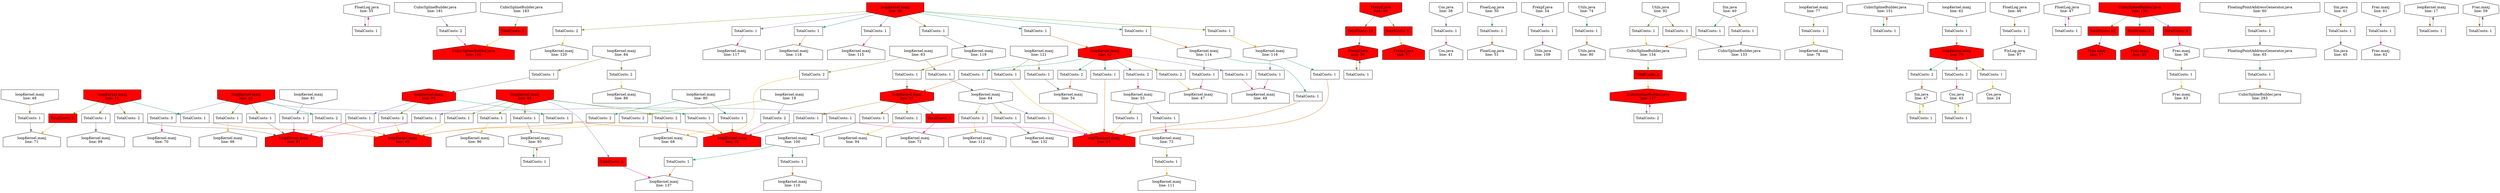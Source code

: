 digraph fifoReportGraph {
	NodeFloatLog55 [shape=hexagon, orientation=90, label="FloatLog.java\nline: 55"];
	NodeCubicSplineBuilder181 [shape=invhouse, label="CubicSplineBuilder.java\nline: 181"];
	NodeloopKernel85 [shape=hexagon, orientation=90, style=filled, fillcolor=red, label="loopKernel.maxj\nline: 85"];
	NodeloopKernel42 [shape=hexagon, orientation=90, style=filled, fillcolor=red, label="loopKernel.maxj\nline: 42"];
	NodeloopKernel86 [shape=house, label="loopKernel.maxj\nline: 86"];
	NodeloopKernel121 [shape=invhouse, label="loopKernel.maxj\nline: 121"];
	NodeCubicSplineBuilder183 [shape=invhouse, label="CubicSplineBuilder.java\nline: 183"];
	NodeFrexpf46 [shape=invhouse, style=filled, fillcolor=red, label="Frexpf.java\nline: 46"];
	NodeloopKernel120 [shape=house, label="loopKernel.maxj\nline: 120"];
	NodeCos38 [shape=invhouse, label="Cos.java\nline: 38"];
	NodeCubicSplineBuilder186 [shape=house, style=filled, fillcolor=red, label="CubicSplineBuilder.java\nline: 186"];
	NodeloopKernel47 [shape=house, label="loopKernel.maxj\nline: 47"];
	NodeloopKernel48 [shape=invhouse, label="loopKernel.maxj\nline: 48"];
	NodeloopKernel49 [shape=house, label="loopKernel.maxj\nline: 49"];
	NodeFloatLog51 [shape=house, label="FloatLog.java\nline: 51"];
	NodeFloatLog50 [shape=invhouse, label="FloatLog.java\nline: 50"];
	NodeUtils109 [shape=house, label="Utils.java\nline: 109"];
	NodeUtils80 [shape=house, label="Utils.java\nline: 80"];
	NodeloopKernel90 [shape=house, style=filled, fillcolor=red, label="loopKernel.maxj\nline: 90"];
	NodeCubicSplineBuilder147 [shape=hexagon, orientation=90, style=filled, fillcolor=red, label="CubicSplineBuilder.java\nline: 147"];
	NodeloopKernel91 [shape=house, style=filled, fillcolor=red, label="loopKernel.maxj\nline: 91"];
	NodeloopKernel92 [shape=house, style=filled, fillcolor=red, label="loopKernel.maxj\nline: 92"];
	NodeloopKernel50 [shape=invhouse, style=filled, fillcolor=red, label="loopKernel.maxj\nline: 50"];
	NodeloopKernel94 [shape=house, label="loopKernel.maxj\nline: 94"];
	NodeloopKernel95 [shape=hexagon, orientation=90, label="loopKernel.maxj\nline: 95"];
	NodeloopKernel51 [shape=invhouse, style=filled, fillcolor=red, label="loopKernel.maxj\nline: 51"];
	NodeloopKernel30 [shape=invhouse, style=filled, fillcolor=red, label="loopKernel.maxj\nline: 30"];
	NodeloopKernel112 [shape=house, label="loopKernel.maxj\nline: 112"];
	NodeloopKernel111 [shape=house, label="loopKernel.maxj\nline: 111"];
	NodeloopKernel110 [shape=house, label="loopKernel.maxj\nline: 110"];
	NodeloopKernel77 [shape=invhouse, label="loopKernel.maxj\nline: 77"];
	NodeCubicSplineBuilder151 [shape=hexagon, orientation=90, label="CubicSplineBuilder.java\nline: 151"];
	NodeloopKernel78 [shape=house, label="loopKernel.maxj\nline: 78"];
	NodeloopKernel79 [shape=hexagon, orientation=90, style=filled, fillcolor=red, label="loopKernel.maxj\nline: 79"];
	NodeFloatLog46 [shape=invhouse, label="FloatLog.java\nline: 46"];
	NodeFloatLog47 [shape=hexagon, orientation=90, label="FloatLog.java\nline: 47"];
	NodeFrac35 [shape=house, style=filled, fillcolor=red, label="Frac.maxj\nline: 35"];
	NodeFixLog97 [shape=house, label="FixLog.java\nline: 97"];
	NodeFrac36 [shape=hexagon, orientation=90, label="Frac.maxj\nline: 36"];
	NodeCos24 [shape=house, label="Cos.java\nline: 24"];
	NodeFloatingPointAddressGenerator65 [shape=hexagon, orientation=90, label="FloatingPointAddressGenerator.java\nline: 65"];
	NodeFloatingPointAddressGenerator60 [shape=invhouse, label="FloatingPointAddressGenerator.java\nline: 60"];
	NodeloopKernel119 [shape=hexagon, orientation=90, label="loopKernel.maxj\nline: 119"];
	NodeloopKernel118 [shape=house, label="loopKernel.maxj\nline: 118"];
	NodeUtils74 [shape=invhouse, label="Utils.java\nline: 74"];
	NodeloopKernel117 [shape=house, label="loopKernel.maxj\nline: 117"];
	NodeloopKernel80 [shape=invhouse, label="loopKernel.maxj\nline: 80"];
	NodeloopKernel116 [shape=hexagon, orientation=90, label="loopKernel.maxj\nline: 116"];
	NodeloopKernel81 [shape=invhouse, label="loopKernel.maxj\nline: 81"];
	NodeloopKernel115 [shape=house, label="loopKernel.maxj\nline: 115"];
	NodeloopKernel114 [shape=hexagon, orientation=90, label="loopKernel.maxj\nline: 114"];
	NodeloopKernel84 [shape=invhouse, label="loopKernel.maxj\nline: 84"];
	NoderngManager18 [shape=house, style=filled, fillcolor=red, label="rngManager.maxj\nline: 18"];
	NodeloopKernel63 [shape=invhouse, label="loopKernel.maxj\nline: 63"];
	NodeloopKernel64 [shape=hexagon, orientation=90, label="loopKernel.maxj\nline: 64"];
	NodeloopKernel100 [shape=hexagon, orientation=90, label="loopKernel.maxj\nline: 100"];
	NodeloopKernel65 [shape=invhouse, style=filled, fillcolor=red, label="loopKernel.maxj\nline: 65"];
	NodeloopKernel68 [shape=house, label="loopKernel.maxj\nline: 68"];
	NodeSin45 [shape=house, label="Sin.java\nline: 45"];
	NodeFrac62 [shape=house, label="Frac.maxj\nline: 62"];
	NodeFrac63 [shape=house, label="Frac.maxj\nline: 63"];
	NodeSin41 [shape=invhouse, label="Sin.java\nline: 41"];
	NodeSin40 [shape=invhouse, label="Sin.java\nline: 40"];
	NodeFrac61 [shape=invhouse, label="Frac.maxj\nline: 61"];
	NodeloopKernel70 [shape=house, label="loopKernel.maxj\nline: 70"];
	NodeloopKernel71 [shape=house, label="loopKernel.maxj\nline: 71"];
	NodeSin47 [shape=hexagon, orientation=90, label="Sin.java\nline: 47"];
	NodeloopKernel72 [shape=house, label="loopKernel.maxj\nline: 72"];
	NodeloopKernel73 [shape=hexagon, orientation=90, label="loopKernel.maxj\nline: 73"];
	NodeloopKernel52 [shape=hexagon, orientation=90, style=filled, fillcolor=red, label="loopKernel.maxj\nline: 52"];
	NodeloopKernel96 [shape=house, label="loopKernel.maxj\nline: 96"];
	NodeloopKernel53 [shape=hexagon, orientation=90, label="loopKernel.maxj\nline: 53"];
	NodeloopKernel54 [shape=house, label="loopKernel.maxj\nline: 54"];
	NodeloopKernel132 [shape=house, label="loopKernel.maxj\nline: 132"];
	NodeloopKernel98 [shape=house, label="loopKernel.maxj\nline: 98"];
	NodeFrexpf57 [shape=house, style=filled, fillcolor=red, label="Frexpf.java\nline: 57"];
	NodeCubicSplineBuilder293 [shape=house, label="CubicSplineBuilder.java\nline: 293"];
	NodeloopKernel99 [shape=house, label="loopKernel.maxj\nline: 99"];
	NodeFrexpf56 [shape=hexagon, orientation=90, style=filled, fillcolor=red, label="Frexpf.java\nline: 56"];
	NodeCubicSplineBuilder130 [shape=invhouse, style=filled, fillcolor=red, label="CubicSplineBuilder.java\nline: 130"];
	NodeCubicSplineBuilder133 [shape=house, label="CubicSplineBuilder.java\nline: 133"];
	NodeloopKernel17 [shape=hexagon, orientation=90, label="loopKernel.maxj\nline: 17"];
	NodeFrac59 [shape=hexagon, orientation=90, label="Frac.maxj\nline: 59"];
	NodeloopKernel18 [shape=invhouse, label="loopKernel.maxj\nline: 18"];
	NodeCos41 [shape=house, label="Cos.java\nline: 41"];
	NodeFrac57 [shape=house, style=filled, fillcolor=red, label="Frac.maxj\nline: 57"];
	NodeCos43 [shape=hexagon, orientation=90, label="Cos.java\nline: 43"];
	NodeFrexpf54 [shape=invhouse, label="Frexpf.java\nline: 54"];
	NodeCubicSplineBuilder134 [shape=hexagon, orientation=90, label="CubicSplineBuilder.java\nline: 134"];
	NodeloopKernel137 [shape=house, label="loopKernel.maxj\nline: 137"];
	NodeUtils92 [shape=invhouse, label="Utils.java\nline: 92"];
	NodeloopKernel62 [shape=invhouse, label="loopKernel.maxj\nline: 62"];
	NodeCubicSplineBuilder130NodeFrac57FIFO [shape=box, style=filled, fillcolor=red, label="TotalCosts: 82 \n"];
	NodeFrexpf46NodeFrexpf56FIFO [shape=box, style=filled, fillcolor=red, label="TotalCosts: 10 \n"];
	NodeFrexpf46NodeFrexpf57FIFO [shape=box, style=filled, fillcolor=red, label="TotalCosts: 5 \n"];
	NodeCubicSplineBuilder134NodeCubicSplineBuilder147FIFO [shape=box, style=filled, fillcolor=red, label="TotalCosts: 4 \n"];
	NodeCubicSplineBuilder130NodeFrac35FIFO [shape=box, style=filled, fillcolor=red, label="TotalCosts: 4 \n"];
	NodeCubicSplineBuilder130NodeFrac36FIFO [shape=box, style=filled, fillcolor=red, label="TotalCosts: 4 \n"];
	NodeloopKernel51NodeloopKernel71FIFO [shape=box, style=filled, fillcolor=red, label="TotalCosts: 3 \n"];
	NodeloopKernel65NodeloopKernel137FIFO [shape=box, style=filled, fillcolor=red, label="TotalCosts: 3 \n"];
	NodeloopKernel52NodeloopKernel72FIFO [shape=box, style=filled, fillcolor=red, label="TotalCosts: 3 \n"];
	NodeCubicSplineBuilder183NodeCubicSplineBuilder186FIFO [shape=box, style=filled, fillcolor=red, label="TotalCosts: 3 \n"];
	NodeloopKernel50NodeloopKernel70FIFO [shape=box, label="TotalCosts: 3 \n"];
	NodeloopKernel79NodeSin47FIFO [shape=box, label="TotalCosts: 2 \n"];
	NodeloopKernel63NodeloopKernel68FIFO [shape=box, label="TotalCosts: 2 \n"];
	NodeCubicSplineBuilder181NodeCubicSplineBuilder186FIFO [shape=box, label="TotalCosts: 2 \n"];
	NodeloopKernel85NodeloopKernel90FIFO [shape=box, label="TotalCosts: 2 \n"];
	NodeloopKernel42NodeloopKernel47FIFO [shape=box, label="TotalCosts: 2 \n"];
	NodeloopKernel30NodeloopKernel120FIFO [shape=box, label="TotalCosts: 2 \n"];
	NodeloopKernel50NodeloopKernel90FIFO [shape=box, label="TotalCosts: 2 \n"];
	NodeloopKernel18NodeloopKernel92FIFO [shape=box, label="TotalCosts: 2 \n"];
	NodeloopKernel18NodeloopKernel90FIFO [shape=box, label="TotalCosts: 2 \n"];
	NodeloopKernel79NodeCos43FIFO [shape=box, label="TotalCosts: 2 \n"];
	NodeloopKernel65NodeloopKernel68FIFO [shape=box, label="TotalCosts: 2 \n"];
	NodeloopKernel42NodeloopKernel54FIFO [shape=box, label="TotalCosts: 2 \n"];
	NodeloopKernel42NodeloopKernel53FIFO [shape=box, label="TotalCosts: 2 \n"];
	NodeloopKernel64NodeloopKernel112FIFO [shape=box, label="TotalCosts: 2 \n"];
	NodeloopKernel51NodeloopKernel91FIFO [shape=box, label="TotalCosts: 2 \n"];
	NodeCubicSplineBuilder147NodeCubicSplineBuilder147FIFO [shape=box, label="TotalCosts: 2 \n"];
	NodeloopKernel80NodeloopKernel90FIFO [shape=box, label="TotalCosts: 2 \n"];
	NodeloopKernel84NodeloopKernel86FIFO [shape=box, label="TotalCosts: 2 \n"];
	NodeFloatLog55NodeFloatLog55FIFO [shape=box, label="TotalCosts: 1 \n"];
	NodeUtils92NodeCubicSplineBuilder134FIFO [shape=box, label="TotalCosts: 1 \n"];
	NodeloopKernel30NodeloopKernel119FIFO [shape=box, label="TotalCosts: 1 \n"];
	NodeloopKernel62NodeloopKernel79FIFO [shape=box, label="TotalCosts: 1 \n"];
	NodeloopKernel30NodeloopKernel117FIFO [shape=box, label="TotalCosts: 1 \n"];
	NodeUtils92NodeCubicSplineBuilder133FIFO [shape=box, label="TotalCosts: 1 \n"];
	NodeloopKernel30NodeloopKernel118FIFO [shape=box, label="TotalCosts: 1 \n"];
	NodeloopKernel30NodeloopKernel115FIFO [shape=box, label="TotalCosts: 1 \n"];
	NodeloopKernel30NodeloopKernel116FIFO [shape=box, label="TotalCosts: 1 \n"];
	NodeloopKernel63NodeloopKernel64FIFO [shape=box, label="TotalCosts: 1 \n"];
	NodeloopKernel30NodeloopKernel114FIFO [shape=box, label="TotalCosts: 1 \n"];
	NodeloopKernel64NodeloopKernel132FIFO [shape=box, label="TotalCosts: 1 \n"];
	NodeloopKernel85NodeloopKernel92FIFO [shape=box, label="TotalCosts: 1 \n"];
	NodeloopKernel85NodeloopKernel91FIFO [shape=box, label="TotalCosts: 1 \n"];
	NodeSin40NodeCubicSplineBuilder133FIFO [shape=box, label="TotalCosts: 1 \n"];
	NodeSin40NodeCubicSplineBuilder134FIFO [shape=box, label="TotalCosts: 1 \n"];
	NodeloopKernel42NodeloopKernel49FIFO [shape=box, label="TotalCosts: 1 \n"];
	NodeloopKernel30NodeloopKernel42FIFO [shape=box, label="TotalCosts: 1 \n"];
	NodeloopKernel17NodeloopKernel17FIFO [shape=box, label="TotalCosts: 1 \n"];
	NodeloopKernel42NodeloopKernel52FIFO [shape=box, label="TotalCosts: 1 \n"];
	NodeloopKernel50NodeloopKernel91FIFO [shape=box, label="TotalCosts: 1 \n"];
	NodeloopKernel50NoderngManager18FIFO [shape=box, label="TotalCosts: 1 \n"];
	NodeloopKernel48NodeloopKernel71FIFO [shape=box, label="TotalCosts: 1 \n"];
	NodeloopKernel100NodeloopKernel110FIFO [shape=box, label="TotalCosts: 1 \n"];
	NodeloopKernel119NodeloopKernel52FIFO [shape=box, label="TotalCosts: 1 \n"];
	NodeUtils74NodeUtils80FIFO [shape=box, label="TotalCosts: 1 \n"];
	NodeloopKernel50NodeloopKernel98FIFO [shape=box, label="TotalCosts: 1 \n"];
	NodeFloatingPointAddressGenerator65NodeCubicSplineBuilder293FIFO [shape=box, label="TotalCosts: 1 \n"];
	NodeloopKernel53NodeloopKernel73FIFO [shape=box, label="TotalCosts: 1 \n"];
	NodeloopKernel53NoderngManager18FIFO [shape=box, label="TotalCosts: 1 \n"];
	NodeloopKernel51NodeloopKernel90FIFO [shape=box, label="TotalCosts: 1 \n"];
	NodeFrac59NodeFrac59FIFO [shape=box, label="TotalCosts: 1 \n"];
	NodeloopKernel116NoderngManager18FIFO [shape=box, label="TotalCosts: 1 \n"];
	NodeloopKernel114NodeloopKernel47FIFO [shape=box, label="TotalCosts: 1 \n"];
	NodeFrac36NodeFrac63FIFO [shape=box, label="TotalCosts: 1 \n"];
	NodeloopKernel51NodeloopKernel99FIFO [shape=box, label="TotalCosts: 1 \n"];
	NodeloopKernel77NodeloopKernel78FIFO [shape=box, label="TotalCosts: 1 \n"];
	NodeFrexpf56NodeFrexpf56FIFO [shape=box, label="TotalCosts: 1 \n"];
	NodeloopKernel64NoderngManager18FIFO [shape=box, label="TotalCosts: 1 \n"];
	NodeloopKernel52NodeloopKernel94FIFO [shape=box, label="TotalCosts: 1 \n"];
	NodeloopKernel52NodeloopKernel92FIFO [shape=box, label="TotalCosts: 1 \n"];
	NodeCubicSplineBuilder151NodeCubicSplineBuilder151FIFO [shape=box, label="TotalCosts: 1 \n"];
	NodeCos38NodeCos41FIFO [shape=box, label="TotalCosts: 1 \n"];
	NodeloopKernel121NoderngManager18FIFO [shape=box, label="TotalCosts: 1 \n"];
	NodeFloatingPointAddressGenerator60NodeFloatingPointAddressGenerator65FIFO [shape=box, label="TotalCosts: 1 \n"];
	NodeloopKernel80NodeloopKernel92FIFO [shape=box, label="TotalCosts: 1 \n"];
	NodeloopKernel81NodeloopKernel91FIFO [shape=box, label="TotalCosts: 1 \n"];
	NodeloopKernel65NodeloopKernel96FIFO [shape=box, label="TotalCosts: 1 \n"];
	NodeloopKernel65NodeloopKernel95FIFO [shape=box, label="TotalCosts: 1 \n"];
	NodeloopKernel65NodeloopKernel92FIFO [shape=box, label="TotalCosts: 1 \n"];
	NodeloopKernel65NodeloopKernel91FIFO [shape=box, label="TotalCosts: 1 \n"];
	NodeloopKernel65NodeloopKernel90FIFO [shape=box, label="TotalCosts: 1 \n"];
	NodeSin41NodeSin45FIFO [shape=box, label="TotalCosts: 1 \n"];
	NodeloopKernel114NoderngManager18FIFO [shape=box, label="TotalCosts: 1 \n"];
	NodeloopKernel116NodeloopKernel49FIFO [shape=box, label="TotalCosts: 1 \n"];
	NodeCos43NodeCos43FIFO [shape=box, label="TotalCosts: 1 \n"];
	NodeloopKernel52NodeloopKernel100FIFO [shape=box, label="TotalCosts: 1 \n"];
	NodeloopKernel42NoderngManager18FIFO [shape=box, label="TotalCosts: 1 \n"];
	NodeFrac61NodeFrac62FIFO [shape=box, label="TotalCosts: 1 \n"];
	NodeloopKernel79NodeCos24FIFO [shape=box, label="TotalCosts: 1 \n"];
	NodeFloatLog46NodeFixLog97FIFO [shape=box, label="TotalCosts: 1 \n"];
	NodeloopKernel100NodeloopKernel137FIFO [shape=box, label="TotalCosts: 1 \n"];
	NodeFrexpf54NodeUtils109FIFO [shape=box, label="TotalCosts: 1 \n"];
	NodeSin47NodeSin47FIFO [shape=box, label="TotalCosts: 1 \n"];
	NodeloopKernel121NodeloopKernel54FIFO [shape=box, label="TotalCosts: 1 \n"];
	NodeFloatLog50NodeFloatLog51FIFO [shape=box, label="TotalCosts: 1 \n"];
	NodeFloatLog47NodeFloatLog47FIFO [shape=box, label="TotalCosts: 1 \n"];
	NodeloopKernel84NodeloopKernel85FIFO [shape=box, label="TotalCosts: 1 \n"];
	NodeloopKernel95NodeloopKernel95FIFO [shape=box, label="TotalCosts: 1 \n"];
	NodeloopKernel73NodeloopKernel111FIFO [shape=box, label="TotalCosts: 1 \n"];
	NodeloopKernel79 -> NodeloopKernel79NodeSin47FIFO[color="/dark28/1"]
	NodeloopKernel79NodeSin47FIFO -> NodeSin47[color="/dark28/2"]
	NodeFloatLog55 -> NodeFloatLog55NodeFloatLog55FIFO[color="/dark28/3"]
	NodeFloatLog55NodeFloatLog55FIFO -> NodeFloatLog55[color="/dark28/4"]
	NodeUtils92 -> NodeUtils92NodeCubicSplineBuilder134FIFO[color="/dark28/5"]
	NodeUtils92NodeCubicSplineBuilder134FIFO -> NodeCubicSplineBuilder134[color="/dark28/6"]
	NodeloopKernel30 -> NodeloopKernel30NodeloopKernel119FIFO[color="/dark28/7"]
	NodeloopKernel30NodeloopKernel119FIFO -> NodeloopKernel119[color="/dark28/8"]
	NodeloopKernel62 -> NodeloopKernel62NodeloopKernel79FIFO[color="/dark28/1"]
	NodeloopKernel62NodeloopKernel79FIFO -> NodeloopKernel79[color="/dark28/2"]
	NodeloopKernel30 -> NodeloopKernel30NodeloopKernel117FIFO[color="/dark28/3"]
	NodeloopKernel30NodeloopKernel117FIFO -> NodeloopKernel117[color="/dark28/4"]
	NodeloopKernel63 -> NodeloopKernel63NodeloopKernel68FIFO[color="/dark28/5"]
	NodeloopKernel63NodeloopKernel68FIFO -> NodeloopKernel68[color="/dark28/6"]
	NodeUtils92 -> NodeUtils92NodeCubicSplineBuilder133FIFO[color="/dark28/7"]
	NodeUtils92NodeCubicSplineBuilder133FIFO -> NodeCubicSplineBuilder133[color="/dark28/8"]
	NodeloopKernel30 -> NodeloopKernel30NodeloopKernel118FIFO[color="/dark28/1"]
	NodeloopKernel30NodeloopKernel118FIFO -> NodeloopKernel118[color="/dark28/2"]
	NodeloopKernel30 -> NodeloopKernel30NodeloopKernel115FIFO[color="/dark28/3"]
	NodeloopKernel30NodeloopKernel115FIFO -> NodeloopKernel115[color="/dark28/4"]
	NodeloopKernel30 -> NodeloopKernel30NodeloopKernel116FIFO[color="/dark28/5"]
	NodeloopKernel30NodeloopKernel116FIFO -> NodeloopKernel116[color="/dark28/6"]
	NodeloopKernel63 -> NodeloopKernel63NodeloopKernel64FIFO[color="/dark28/7"]
	NodeloopKernel63NodeloopKernel64FIFO -> NodeloopKernel64[color="/dark28/8"]
	NodeloopKernel30 -> NodeloopKernel30NodeloopKernel114FIFO[color="/dark28/1"]
	NodeloopKernel30NodeloopKernel114FIFO -> NodeloopKernel114[color="/dark28/2"]
	NodeCubicSplineBuilder181 -> NodeCubicSplineBuilder181NodeCubicSplineBuilder186FIFO[color="/dark28/3"]
	NodeCubicSplineBuilder181NodeCubicSplineBuilder186FIFO -> NodeCubicSplineBuilder186[color="/dark28/4"]
	NodeloopKernel51 -> NodeloopKernel51NodeloopKernel71FIFO[color="/dark28/5"]
	NodeloopKernel51NodeloopKernel71FIFO -> NodeloopKernel71[color="/dark28/6"]
	NodeloopKernel64 -> NodeloopKernel64NodeloopKernel132FIFO[color="/dark28/7"]
	NodeloopKernel64NodeloopKernel132FIFO -> NodeloopKernel132[color="/dark28/8"]
	NodeloopKernel85 -> NodeloopKernel85NodeloopKernel92FIFO[color="/dark28/1"]
	NodeloopKernel85NodeloopKernel92FIFO -> NodeloopKernel92[color="/dark28/2"]
	NodeloopKernel85 -> NodeloopKernel85NodeloopKernel91FIFO[color="/dark28/3"]
	NodeloopKernel85NodeloopKernel91FIFO -> NodeloopKernel91[color="/dark28/4"]
	NodeloopKernel85 -> NodeloopKernel85NodeloopKernel90FIFO[color="/dark28/5"]
	NodeloopKernel85NodeloopKernel90FIFO -> NodeloopKernel90[color="/dark28/6"]
	NodeSin40 -> NodeSin40NodeCubicSplineBuilder133FIFO[color="/dark28/7"]
	NodeSin40NodeCubicSplineBuilder133FIFO -> NodeCubicSplineBuilder133[color="/dark28/8"]
	NodeSin40 -> NodeSin40NodeCubicSplineBuilder134FIFO[color="/dark28/1"]
	NodeSin40NodeCubicSplineBuilder134FIFO -> NodeCubicSplineBuilder134[color="/dark28/2"]
	NodeloopKernel42 -> NodeloopKernel42NodeloopKernel49FIFO[color="/dark28/3"]
	NodeloopKernel42NodeloopKernel49FIFO -> NodeloopKernel49[color="/dark28/4"]
	NodeloopKernel42 -> NodeloopKernel42NodeloopKernel47FIFO[color="/dark28/5"]
	NodeloopKernel42NodeloopKernel47FIFO -> NodeloopKernel47[color="/dark28/6"]
	NodeCubicSplineBuilder130 -> NodeCubicSplineBuilder130NodeFrac57FIFO[color="/dark28/7"]
	NodeCubicSplineBuilder130NodeFrac57FIFO -> NodeFrac57[color="/dark28/8"]
	NodeloopKernel30 -> NodeloopKernel30NodeloopKernel42FIFO[color="/dark28/1"]
	NodeloopKernel30NodeloopKernel42FIFO -> NodeloopKernel42[color="/dark28/2"]
	NodeloopKernel65 -> NodeloopKernel65NodeloopKernel137FIFO[color="/dark28/3"]
	NodeloopKernel65NodeloopKernel137FIFO -> NodeloopKernel137[color="/dark28/4"]
	NodeFrexpf46 -> NodeFrexpf46NodeFrexpf57FIFO[color="/dark28/5"]
	NodeFrexpf46NodeFrexpf57FIFO -> NodeFrexpf57[color="/dark28/6"]
	NodeloopKernel17 -> NodeloopKernel17NodeloopKernel17FIFO[color="/dark28/7"]
	NodeloopKernel17NodeloopKernel17FIFO -> NodeloopKernel17[color="/dark28/8"]
	NodeloopKernel42 -> NodeloopKernel42NodeloopKernel52FIFO[color="/dark28/1"]
	NodeloopKernel42NodeloopKernel52FIFO -> NodeloopKernel52[color="/dark28/2"]
	NodeloopKernel52 -> NodeloopKernel52NodeloopKernel72FIFO[color="/dark28/3"]
	NodeloopKernel52NodeloopKernel72FIFO -> NodeloopKernel72[color="/dark28/4"]
	NodeloopKernel30 -> NodeloopKernel30NodeloopKernel120FIFO[color="/dark28/5"]
	NodeloopKernel30NodeloopKernel120FIFO -> NodeloopKernel120[color="/dark28/6"]
	NodeloopKernel50 -> NodeloopKernel50NodeloopKernel91FIFO[color="/dark28/7"]
	NodeloopKernel50NodeloopKernel91FIFO -> NodeloopKernel91[color="/dark28/8"]
	NodeloopKernel50 -> NodeloopKernel50NodeloopKernel90FIFO[color="/dark28/1"]
	NodeloopKernel50NodeloopKernel90FIFO -> NodeloopKernel90[color="/dark28/2"]
	NodeloopKernel50 -> NodeloopKernel50NoderngManager18FIFO[color="/dark28/3"]
	NodeloopKernel50NoderngManager18FIFO -> NoderngManager18[color="/dark28/4"]
	NodeCubicSplineBuilder134 -> NodeCubicSplineBuilder134NodeCubicSplineBuilder147FIFO[color="/dark28/5"]
	NodeCubicSplineBuilder134NodeCubicSplineBuilder147FIFO -> NodeCubicSplineBuilder147[color="/dark28/6"]
	NodeloopKernel48 -> NodeloopKernel48NodeloopKernel71FIFO[color="/dark28/7"]
	NodeloopKernel48NodeloopKernel71FIFO -> NodeloopKernel71[color="/dark28/8"]
	NodeloopKernel100 -> NodeloopKernel100NodeloopKernel110FIFO[color="/dark28/1"]
	NodeloopKernel100NodeloopKernel110FIFO -> NodeloopKernel110[color="/dark28/2"]
	NodeloopKernel18 -> NodeloopKernel18NodeloopKernel92FIFO[color="/dark28/3"]
	NodeloopKernel18NodeloopKernel92FIFO -> NodeloopKernel92[color="/dark28/4"]
	NodeloopKernel18 -> NodeloopKernel18NodeloopKernel90FIFO[color="/dark28/5"]
	NodeloopKernel18NodeloopKernel90FIFO -> NodeloopKernel90[color="/dark28/6"]
	NodeloopKernel119 -> NodeloopKernel119NodeloopKernel52FIFO[color="/dark28/7"]
	NodeloopKernel119NodeloopKernel52FIFO -> NodeloopKernel52[color="/dark28/8"]
	NodeUtils74 -> NodeUtils74NodeUtils80FIFO[color="/dark28/1"]
	NodeUtils74NodeUtils80FIFO -> NodeUtils80[color="/dark28/2"]
	NodeloopKernel79 -> NodeloopKernel79NodeCos43FIFO[color="/dark28/3"]
	NodeloopKernel79NodeCos43FIFO -> NodeCos43[color="/dark28/4"]
	NodeloopKernel50 -> NodeloopKernel50NodeloopKernel98FIFO[color="/dark28/5"]
	NodeloopKernel50NodeloopKernel98FIFO -> NodeloopKernel98[color="/dark28/6"]
	NodeloopKernel65 -> NodeloopKernel65NodeloopKernel68FIFO[color="/dark28/7"]
	NodeloopKernel65NodeloopKernel68FIFO -> NodeloopKernel68[color="/dark28/8"]
	NodeloopKernel42 -> NodeloopKernel42NodeloopKernel54FIFO[color="/dark28/1"]
	NodeloopKernel42NodeloopKernel54FIFO -> NodeloopKernel54[color="/dark28/2"]
	NodeloopKernel42 -> NodeloopKernel42NodeloopKernel53FIFO[color="/dark28/3"]
	NodeloopKernel42NodeloopKernel53FIFO -> NodeloopKernel53[color="/dark28/4"]
	NodeloopKernel64 -> NodeloopKernel64NodeloopKernel112FIFO[color="/dark28/5"]
	NodeloopKernel64NodeloopKernel112FIFO -> NodeloopKernel112[color="/dark28/6"]
	NodeFrexpf46 -> NodeFrexpf46NodeFrexpf56FIFO[color="/dark28/7"]
	NodeFrexpf46NodeFrexpf56FIFO -> NodeFrexpf56[color="/dark28/8"]
	NodeFloatingPointAddressGenerator65 -> NodeFloatingPointAddressGenerator65NodeCubicSplineBuilder293FIFO[color="/dark28/1"]
	NodeFloatingPointAddressGenerator65NodeCubicSplineBuilder293FIFO -> NodeCubicSplineBuilder293[color="/dark28/2"]
	NodeloopKernel53 -> NodeloopKernel53NodeloopKernel73FIFO[color="/dark28/3"]
	NodeloopKernel53NodeloopKernel73FIFO -> NodeloopKernel73[color="/dark28/4"]
	NodeloopKernel53 -> NodeloopKernel53NoderngManager18FIFO[color="/dark28/5"]
	NodeloopKernel53NoderngManager18FIFO -> NoderngManager18[color="/dark28/6"]
	NodeloopKernel51 -> NodeloopKernel51NodeloopKernel91FIFO[color="/dark28/7"]
	NodeloopKernel51NodeloopKernel91FIFO -> NodeloopKernel91[color="/dark28/8"]
	NodeloopKernel51 -> NodeloopKernel51NodeloopKernel90FIFO[color="/dark28/1"]
	NodeloopKernel51NodeloopKernel90FIFO -> NodeloopKernel90[color="/dark28/2"]
	NodeCubicSplineBuilder147 -> NodeCubicSplineBuilder147NodeCubicSplineBuilder147FIFO[color="/dark28/3"]
	NodeCubicSplineBuilder147NodeCubicSplineBuilder147FIFO -> NodeCubicSplineBuilder147[color="/dark28/4"]
	NodeCubicSplineBuilder183 -> NodeCubicSplineBuilder183NodeCubicSplineBuilder186FIFO[color="/dark28/5"]
	NodeCubicSplineBuilder183NodeCubicSplineBuilder186FIFO -> NodeCubicSplineBuilder186[color="/dark28/6"]
	NodeFrac59 -> NodeFrac59NodeFrac59FIFO[color="/dark28/7"]
	NodeFrac59NodeFrac59FIFO -> NodeFrac59[color="/dark28/8"]
	NodeloopKernel116 -> NodeloopKernel116NoderngManager18FIFO[color="/dark28/1"]
	NodeloopKernel116NoderngManager18FIFO -> NoderngManager18[color="/dark28/2"]
	NodeloopKernel114 -> NodeloopKernel114NodeloopKernel47FIFO[color="/dark28/3"]
	NodeloopKernel114NodeloopKernel47FIFO -> NodeloopKernel47[color="/dark28/4"]
	NodeFrac36 -> NodeFrac36NodeFrac63FIFO[color="/dark28/5"]
	NodeFrac36NodeFrac63FIFO -> NodeFrac63[color="/dark28/6"]
	NodeloopKernel51 -> NodeloopKernel51NodeloopKernel99FIFO[color="/dark28/7"]
	NodeloopKernel51NodeloopKernel99FIFO -> NodeloopKernel99[color="/dark28/8"]
	NodeCubicSplineBuilder130 -> NodeCubicSplineBuilder130NodeFrac35FIFO[color="/dark28/1"]
	NodeCubicSplineBuilder130NodeFrac35FIFO -> NodeFrac35[color="/dark28/2"]
	NodeCubicSplineBuilder130 -> NodeCubicSplineBuilder130NodeFrac36FIFO[color="/dark28/3"]
	NodeCubicSplineBuilder130NodeFrac36FIFO -> NodeFrac36[color="/dark28/4"]
	NodeloopKernel77 -> NodeloopKernel77NodeloopKernel78FIFO[color="/dark28/5"]
	NodeloopKernel77NodeloopKernel78FIFO -> NodeloopKernel78[color="/dark28/6"]
	NodeFrexpf56 -> NodeFrexpf56NodeFrexpf56FIFO[color="/dark28/7"]
	NodeFrexpf56NodeFrexpf56FIFO -> NodeFrexpf56[color="/dark28/8"]
	NodeloopKernel80 -> NodeloopKernel80NodeloopKernel90FIFO[color="/dark28/1"]
	NodeloopKernel80NodeloopKernel90FIFO -> NodeloopKernel90[color="/dark28/2"]
	NodeloopKernel64 -> NodeloopKernel64NoderngManager18FIFO[color="/dark28/3"]
	NodeloopKernel64NoderngManager18FIFO -> NoderngManager18[color="/dark28/4"]
	NodeloopKernel52 -> NodeloopKernel52NodeloopKernel94FIFO[color="/dark28/5"]
	NodeloopKernel52NodeloopKernel94FIFO -> NodeloopKernel94[color="/dark28/6"]
	NodeloopKernel52 -> NodeloopKernel52NodeloopKernel92FIFO[color="/dark28/7"]
	NodeloopKernel52NodeloopKernel92FIFO -> NodeloopKernel92[color="/dark28/8"]
	NodeCubicSplineBuilder151 -> NodeCubicSplineBuilder151NodeCubicSplineBuilder151FIFO[color="/dark28/1"]
	NodeCubicSplineBuilder151NodeCubicSplineBuilder151FIFO -> NodeCubicSplineBuilder151[color="/dark28/2"]
	NodeCos38 -> NodeCos38NodeCos41FIFO[color="/dark28/3"]
	NodeCos38NodeCos41FIFO -> NodeCos41[color="/dark28/4"]
	NodeloopKernel121 -> NodeloopKernel121NoderngManager18FIFO[color="/dark28/5"]
	NodeloopKernel121NoderngManager18FIFO -> NoderngManager18[color="/dark28/6"]
	NodeFloatingPointAddressGenerator60 -> NodeFloatingPointAddressGenerator60NodeFloatingPointAddressGenerator65FIFO[color="/dark28/7"]
	NodeFloatingPointAddressGenerator60NodeFloatingPointAddressGenerator65FIFO -> NodeFloatingPointAddressGenerator65[color="/dark28/8"]
	NodeloopKernel80 -> NodeloopKernel80NodeloopKernel92FIFO[color="/dark28/1"]
	NodeloopKernel80NodeloopKernel92FIFO -> NodeloopKernel92[color="/dark28/2"]
	NodeloopKernel81 -> NodeloopKernel81NodeloopKernel91FIFO[color="/dark28/3"]
	NodeloopKernel81NodeloopKernel91FIFO -> NodeloopKernel91[color="/dark28/4"]
	NodeloopKernel65 -> NodeloopKernel65NodeloopKernel96FIFO[color="/dark28/5"]
	NodeloopKernel65NodeloopKernel96FIFO -> NodeloopKernel96[color="/dark28/6"]
	NodeloopKernel65 -> NodeloopKernel65NodeloopKernel95FIFO[color="/dark28/7"]
	NodeloopKernel65NodeloopKernel95FIFO -> NodeloopKernel95[color="/dark28/8"]
	NodeloopKernel65 -> NodeloopKernel65NodeloopKernel92FIFO[color="/dark28/1"]
	NodeloopKernel65NodeloopKernel92FIFO -> NodeloopKernel92[color="/dark28/2"]
	NodeloopKernel65 -> NodeloopKernel65NodeloopKernel91FIFO[color="/dark28/3"]
	NodeloopKernel65NodeloopKernel91FIFO -> NodeloopKernel91[color="/dark28/4"]
	NodeloopKernel65 -> NodeloopKernel65NodeloopKernel90FIFO[color="/dark28/5"]
	NodeloopKernel65NodeloopKernel90FIFO -> NodeloopKernel90[color="/dark28/6"]
	NodeSin41 -> NodeSin41NodeSin45FIFO[color="/dark28/7"]
	NodeSin41NodeSin45FIFO -> NodeSin45[color="/dark28/8"]
	NodeloopKernel114 -> NodeloopKernel114NoderngManager18FIFO[color="/dark28/1"]
	NodeloopKernel114NoderngManager18FIFO -> NoderngManager18[color="/dark28/2"]
	NodeloopKernel116 -> NodeloopKernel116NodeloopKernel49FIFO[color="/dark28/3"]
	NodeloopKernel116NodeloopKernel49FIFO -> NodeloopKernel49[color="/dark28/4"]
	NodeCos43 -> NodeCos43NodeCos43FIFO[color="/dark28/5"]
	NodeCos43NodeCos43FIFO -> NodeCos43[color="/dark28/6"]
	NodeloopKernel52 -> NodeloopKernel52NodeloopKernel100FIFO[color="/dark28/7"]
	NodeloopKernel52NodeloopKernel100FIFO -> NodeloopKernel100[color="/dark28/8"]
	NodeloopKernel42 -> NodeloopKernel42NoderngManager18FIFO[color="/dark28/1"]
	NodeloopKernel42NoderngManager18FIFO -> NoderngManager18[color="/dark28/2"]
	NodeFrac61 -> NodeFrac61NodeFrac62FIFO[color="/dark28/3"]
	NodeFrac61NodeFrac62FIFO -> NodeFrac62[color="/dark28/4"]
	NodeloopKernel79 -> NodeloopKernel79NodeCos24FIFO[color="/dark28/5"]
	NodeloopKernel79NodeCos24FIFO -> NodeCos24[color="/dark28/6"]
	NodeFloatLog46 -> NodeFloatLog46NodeFixLog97FIFO[color="/dark28/7"]
	NodeFloatLog46NodeFixLog97FIFO -> NodeFixLog97[color="/dark28/8"]
	NodeloopKernel100 -> NodeloopKernel100NodeloopKernel137FIFO[color="/dark28/1"]
	NodeloopKernel100NodeloopKernel137FIFO -> NodeloopKernel137[color="/dark28/2"]
	NodeFrexpf54 -> NodeFrexpf54NodeUtils109FIFO[color="/dark28/3"]
	NodeFrexpf54NodeUtils109FIFO -> NodeUtils109[color="/dark28/4"]
	NodeSin47 -> NodeSin47NodeSin47FIFO[color="/dark28/5"]
	NodeSin47NodeSin47FIFO -> NodeSin47[color="/dark28/6"]
	NodeloopKernel121 -> NodeloopKernel121NodeloopKernel54FIFO[color="/dark28/7"]
	NodeloopKernel121NodeloopKernel54FIFO -> NodeloopKernel54[color="/dark28/8"]
	NodeFloatLog50 -> NodeFloatLog50NodeFloatLog51FIFO[color="/dark28/1"]
	NodeFloatLog50NodeFloatLog51FIFO -> NodeFloatLog51[color="/dark28/2"]
	NodeFloatLog47 -> NodeFloatLog47NodeFloatLog47FIFO[color="/dark28/3"]
	NodeFloatLog47NodeFloatLog47FIFO -> NodeFloatLog47[color="/dark28/4"]
	NodeloopKernel84 -> NodeloopKernel84NodeloopKernel86FIFO[color="/dark28/5"]
	NodeloopKernel84NodeloopKernel86FIFO -> NodeloopKernel86[color="/dark28/6"]
	NodeloopKernel84 -> NodeloopKernel84NodeloopKernel85FIFO[color="/dark28/7"]
	NodeloopKernel84NodeloopKernel85FIFO -> NodeloopKernel85[color="/dark28/8"]
	NodeloopKernel95 -> NodeloopKernel95NodeloopKernel95FIFO[color="/dark28/1"]
	NodeloopKernel95NodeloopKernel95FIFO -> NodeloopKernel95[color="/dark28/2"]
	NodeloopKernel50 -> NodeloopKernel50NodeloopKernel70FIFO[color="/dark28/3"]
	NodeloopKernel50NodeloopKernel70FIFO -> NodeloopKernel70[color="/dark28/4"]
	NodeloopKernel73 -> NodeloopKernel73NodeloopKernel111FIFO[color="/dark28/5"]
	NodeloopKernel73NodeloopKernel111FIFO -> NodeloopKernel111[color="/dark28/6"]
}
